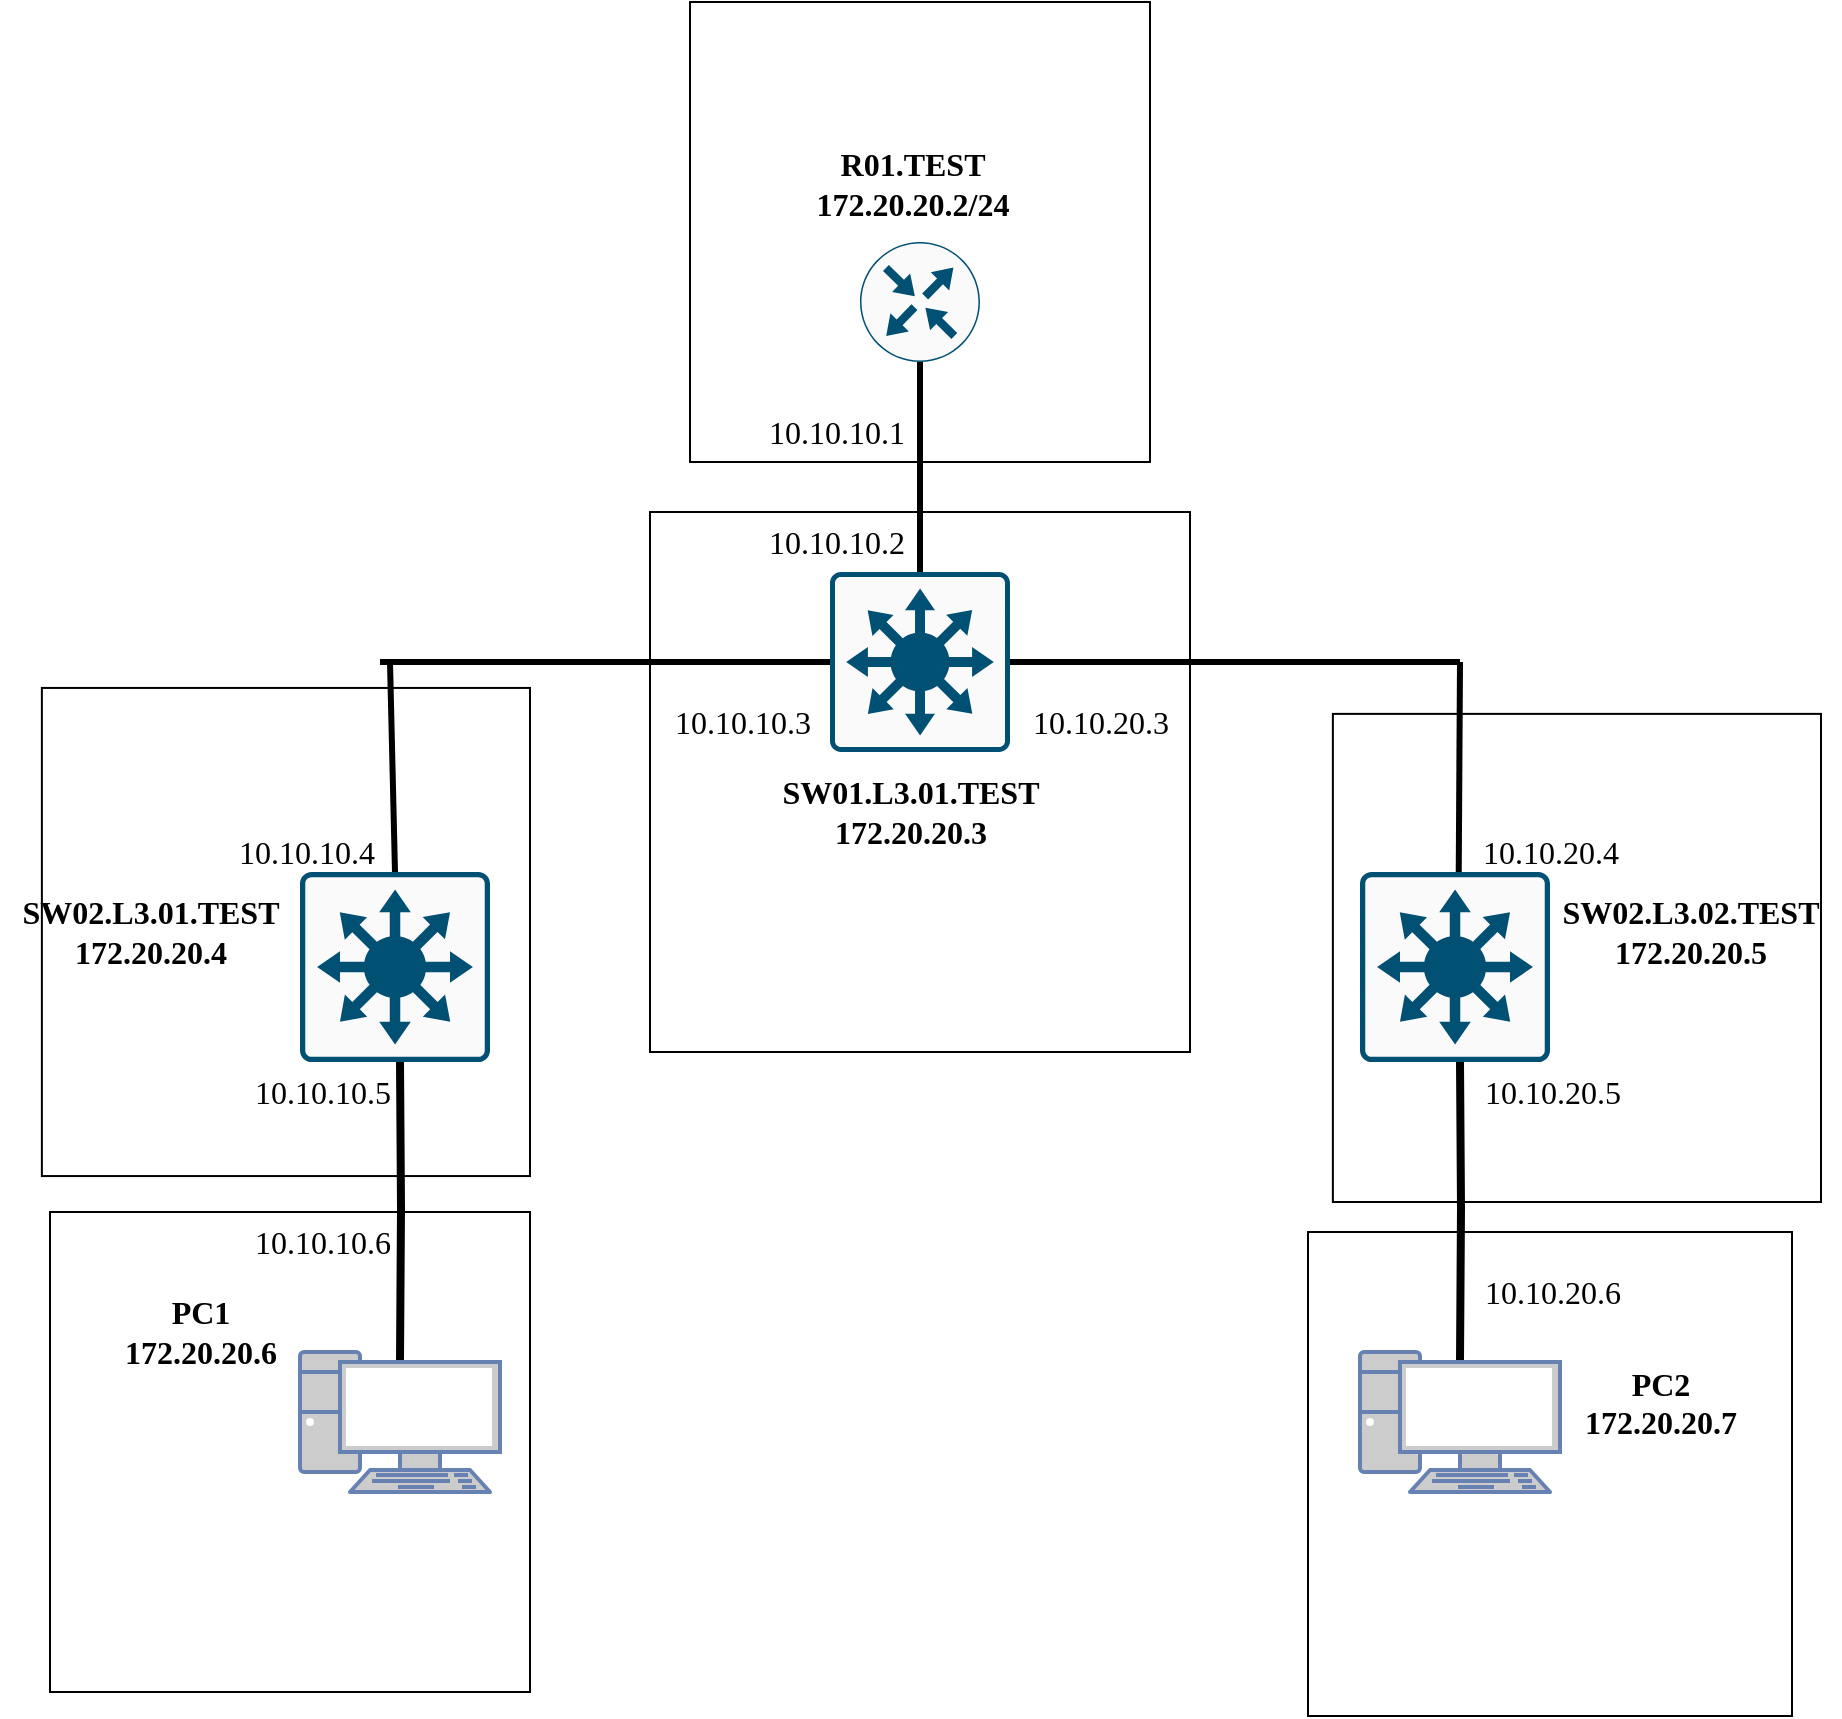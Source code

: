 <mxfile version="20.7.4" type="device"><diagram id="ezOiG9ZfMY4pRxDHTrCa" name="Страница 1"><mxGraphModel dx="1100" dy="1263" grid="1" gridSize="15" guides="1" tooltips="1" connect="1" arrows="1" fold="1" page="1" pageScale="1" pageWidth="1100" pageHeight="850" math="0" shadow="0"><root><mxCell id="0"/><mxCell id="1" parent="0"/><mxCell id="acTrbNNzWjV3uhOiuUjS-18" value="" style="whiteSpace=wrap;html=1;aspect=fixed;fontSize=16;" vertex="1" parent="1"><mxGeometry x="45" y="695" width="240" height="240" as="geometry"/></mxCell><mxCell id="acTrbNNzWjV3uhOiuUjS-17" value="" style="whiteSpace=wrap;html=1;aspect=fixed;fontSize=16;" vertex="1" parent="1"><mxGeometry x="40.94" y="432.97" width="244.06" height="244.06" as="geometry"/></mxCell><mxCell id="acTrbNNzWjV3uhOiuUjS-16" value="" style="whiteSpace=wrap;html=1;aspect=fixed;fontSize=16;" vertex="1" parent="1"><mxGeometry x="674" y="705" width="242" height="242" as="geometry"/></mxCell><mxCell id="acTrbNNzWjV3uhOiuUjS-15" value="" style="whiteSpace=wrap;html=1;aspect=fixed;fontSize=16;" vertex="1" parent="1"><mxGeometry x="686.44" y="445.94" width="244.06" height="244.06" as="geometry"/></mxCell><mxCell id="sKtWfhCsqVKvCdSUZlX8-5" value="" style="whiteSpace=wrap;html=1;aspect=fixed;fontSize=12;" parent="1" vertex="1"><mxGeometry x="345" y="345" width="270" height="270" as="geometry"/></mxCell><mxCell id="sKtWfhCsqVKvCdSUZlX8-3" value="" style="whiteSpace=wrap;html=1;aspect=fixed;" parent="1" vertex="1"><mxGeometry x="365" y="90" width="230" height="230" as="geometry"/></mxCell><mxCell id="ApPLj47sZsOjhhMH8hz7-15" style="edgeStyle=orthogonalEdgeStyle;rounded=0;orthogonalLoop=1;jettySize=auto;html=1;entryX=0.5;entryY=0.07;entryDx=0;entryDy=0;entryPerimeter=0;strokeWidth=4;endArrow=none;endFill=0;" parent="1" target="ApPLj47sZsOjhhMH8hz7-5" edge="1"><mxGeometry relative="1" as="geometry"><mxPoint x="220" y="620" as="sourcePoint"/></mxGeometry></mxCell><mxCell id="ApPLj47sZsOjhhMH8hz7-14" style="edgeStyle=orthogonalEdgeStyle;rounded=0;orthogonalLoop=1;jettySize=auto;html=1;entryX=0.5;entryY=0.07;entryDx=0;entryDy=0;entryPerimeter=0;strokeWidth=4;endArrow=none;endFill=0;" parent="1" target="ApPLj47sZsOjhhMH8hz7-6" edge="1"><mxGeometry relative="1" as="geometry"><mxPoint x="750" y="620" as="sourcePoint"/></mxGeometry></mxCell><mxCell id="ApPLj47sZsOjhhMH8hz7-5" value="" style="fontColor=#0066CC;verticalAlign=top;verticalLabelPosition=bottom;labelPosition=center;align=center;html=1;outlineConnect=0;fillColor=#CCCCCC;strokeColor=#6881B3;gradientColor=none;gradientDirection=north;strokeWidth=2;shape=mxgraph.networks.pc;" parent="1" vertex="1"><mxGeometry x="170" y="765" width="100" height="70" as="geometry"/></mxCell><mxCell id="ApPLj47sZsOjhhMH8hz7-6" value="" style="fontColor=#0066CC;verticalAlign=top;verticalLabelPosition=bottom;labelPosition=center;align=center;html=1;outlineConnect=0;fillColor=#CCCCCC;strokeColor=#6881B3;gradientColor=none;gradientDirection=north;strokeWidth=2;shape=mxgraph.networks.pc;" parent="1" vertex="1"><mxGeometry x="700" y="765" width="100" height="70" as="geometry"/></mxCell><mxCell id="ApPLj47sZsOjhhMH8hz7-17" value="&lt;font face=&quot;Times New Roman&quot; style=&quot;&quot;&gt;&lt;b style=&quot;font-size: 16px;&quot;&gt;&lt;font style=&quot;font-size: 16px;&quot;&gt;R01.TEST&lt;br&gt;172.20.20.2/24&lt;/font&gt;&lt;br&gt;&lt;/b&gt;&lt;/font&gt;" style="text;html=1;align=center;verticalAlign=middle;resizable=0;points=[];autosize=1;strokeColor=none;fillColor=none;" parent="1" vertex="1"><mxGeometry x="416" y="151" width="120" height="60" as="geometry"/></mxCell><mxCell id="ApPLj47sZsOjhhMH8hz7-18" value="&lt;b&gt;SW01.L3.01.TEST&lt;br&gt;172.20.20.3&lt;br&gt;&lt;/b&gt;" style="text;html=1;align=center;verticalAlign=middle;resizable=0;points=[];autosize=1;strokeColor=none;fillColor=none;fontSize=16;fontFamily=Times New Roman;" parent="1" vertex="1"><mxGeometry x="400" y="470" width="150" height="50" as="geometry"/></mxCell><mxCell id="ApPLj47sZsOjhhMH8hz7-19" value="&lt;b&gt;SW02.L3.02.TEST&lt;br&gt;172.20.20.5&lt;br&gt;&lt;/b&gt;" style="text;html=1;align=center;verticalAlign=middle;resizable=0;points=[];autosize=1;strokeColor=none;fillColor=none;fontSize=16;fontFamily=Times New Roman;" parent="1" vertex="1"><mxGeometry x="790" y="530" width="150" height="50" as="geometry"/></mxCell><mxCell id="ApPLj47sZsOjhhMH8hz7-20" value="&lt;b style=&quot;border-color: var(--border-color);&quot;&gt;SW02.L3.01.TEST&lt;br&gt;172.20.20.4&lt;br&gt;&lt;/b&gt;" style="text;html=1;align=center;verticalAlign=middle;resizable=0;points=[];autosize=1;strokeColor=none;fillColor=none;fontSize=16;fontFamily=Times New Roman;" parent="1" vertex="1"><mxGeometry x="20" y="530" width="150" height="50" as="geometry"/></mxCell><mxCell id="ApPLj47sZsOjhhMH8hz7-21" value="&lt;b&gt;PC2&lt;br&gt;172.20.20.7&lt;br&gt;&lt;br&gt;&lt;/b&gt;" style="text;html=1;align=center;verticalAlign=middle;resizable=0;points=[];autosize=1;strokeColor=none;fillColor=none;fontSize=16;fontFamily=Times New Roman;" parent="1" vertex="1"><mxGeometry x="800" y="765" width="100" height="70" as="geometry"/></mxCell><mxCell id="ApPLj47sZsOjhhMH8hz7-22" value="&lt;b style=&quot;border-color: var(--border-color);&quot;&gt;PC1&lt;br&gt;172.20.20.6&lt;br&gt;&lt;/b&gt;" style="text;html=1;align=center;verticalAlign=middle;resizable=0;points=[];autosize=1;strokeColor=none;fillColor=none;fontSize=16;fontFamily=Times New Roman;" parent="1" vertex="1"><mxGeometry x="70" y="730" width="100" height="50" as="geometry"/></mxCell><mxCell id="acTrbNNzWjV3uhOiuUjS-3" style="rounded=0;orthogonalLoop=1;jettySize=auto;html=1;exitX=0.5;exitY=1;exitDx=0;exitDy=0;exitPerimeter=0;entryX=0.5;entryY=0;entryDx=0;entryDy=0;entryPerimeter=0;fontSize=12;endSize=8;endArrow=none;endFill=0;startSize=8;jumpSize=13;strokeWidth=3;" edge="1" parent="1" source="ApPLj47sZsOjhhMH8hz7-23" target="ApPLj47sZsOjhhMH8hz7-24"><mxGeometry relative="1" as="geometry"/></mxCell><mxCell id="ApPLj47sZsOjhhMH8hz7-23" value="" style="sketch=0;points=[[0.5,0,0],[1,0.5,0],[0.5,1,0],[0,0.5,0],[0.145,0.145,0],[0.856,0.145,0],[0.855,0.856,0],[0.145,0.855,0]];verticalLabelPosition=bottom;html=1;verticalAlign=top;aspect=fixed;align=center;pointerEvents=1;shape=mxgraph.cisco19.rect;prIcon=router;fillColor=#FAFAFA;strokeColor=#005073;fontFamily=Times New Roman;fontSize=16;" parent="1" vertex="1"><mxGeometry x="450" y="210" width="60" height="60" as="geometry"/></mxCell><mxCell id="acTrbNNzWjV3uhOiuUjS-7" style="edgeStyle=none;rounded=0;jumpSize=13;orthogonalLoop=1;jettySize=auto;html=1;strokeWidth=3;fontSize=16;endArrow=none;endFill=0;startSize=8;endSize=8;" edge="1" parent="1" source="ApPLj47sZsOjhhMH8hz7-24"><mxGeometry relative="1" as="geometry"><mxPoint x="750" y="420" as="targetPoint"/></mxGeometry></mxCell><mxCell id="acTrbNNzWjV3uhOiuUjS-12" style="edgeStyle=none;rounded=0;jumpSize=13;orthogonalLoop=1;jettySize=auto;html=1;strokeWidth=3;fontSize=16;endArrow=none;endFill=0;startSize=8;endSize=8;" edge="1" parent="1" source="ApPLj47sZsOjhhMH8hz7-24"><mxGeometry relative="1" as="geometry"><mxPoint x="210" y="420" as="targetPoint"/></mxGeometry></mxCell><mxCell id="ApPLj47sZsOjhhMH8hz7-24" value="" style="sketch=0;points=[[0.015,0.015,0],[0.985,0.015,0],[0.985,0.985,0],[0.015,0.985,0],[0.25,0,0],[0.5,0,0],[0.75,0,0],[1,0.25,0],[1,0.5,0],[1,0.75,0],[0.75,1,0],[0.5,1,0],[0.25,1,0],[0,0.75,0],[0,0.5,0],[0,0.25,0]];verticalLabelPosition=bottom;html=1;verticalAlign=top;aspect=fixed;align=center;pointerEvents=1;shape=mxgraph.cisco19.rect;prIcon=l3_switch;fillColor=#FAFAFA;strokeColor=#005073;fontFamily=Times New Roman;fontSize=16;" parent="1" vertex="1"><mxGeometry x="435" y="375" width="90" height="90" as="geometry"/></mxCell><mxCell id="acTrbNNzWjV3uhOiuUjS-11" style="edgeStyle=none;rounded=0;jumpSize=13;orthogonalLoop=1;jettySize=auto;html=1;exitX=0.5;exitY=0;exitDx=0;exitDy=0;exitPerimeter=0;strokeWidth=3;fontSize=16;endArrow=none;endFill=0;startSize=8;endSize=8;" edge="1" parent="1" source="ApPLj47sZsOjhhMH8hz7-25"><mxGeometry relative="1" as="geometry"><mxPoint x="215" y="420" as="targetPoint"/></mxGeometry></mxCell><mxCell id="ApPLj47sZsOjhhMH8hz7-25" value="" style="sketch=0;points=[[0.015,0.015,0],[0.985,0.015,0],[0.985,0.985,0],[0.015,0.985,0],[0.25,0,0],[0.5,0,0],[0.75,0,0],[1,0.25,0],[1,0.5,0],[1,0.75,0],[0.75,1,0],[0.5,1,0],[0.25,1,0],[0,0.75,0],[0,0.5,0],[0,0.25,0]];verticalLabelPosition=bottom;html=1;verticalAlign=top;aspect=fixed;align=center;pointerEvents=1;shape=mxgraph.cisco19.rect;prIcon=l3_switch;fillColor=#FAFAFA;strokeColor=#005073;fontFamily=Times New Roman;fontSize=16;" parent="1" vertex="1"><mxGeometry x="170" y="525" width="95" height="95" as="geometry"/></mxCell><mxCell id="ApPLj47sZsOjhhMH8hz7-29" value="10.10.10.2" style="text;html=1;align=center;verticalAlign=middle;resizable=0;points=[];autosize=1;strokeColor=none;fillColor=none;fontSize=16;fontFamily=Times New Roman;" parent="1" vertex="1"><mxGeometry x="392.5" y="345" width="90" height="30" as="geometry"/></mxCell><mxCell id="ApPLj47sZsOjhhMH8hz7-31" value="10.10.10.3" style="text;html=1;align=center;verticalAlign=middle;resizable=0;points=[];autosize=1;strokeColor=none;fillColor=none;fontSize=16;fontFamily=Times New Roman;" parent="1" vertex="1"><mxGeometry x="338" y="435" width="105" height="30" as="geometry"/></mxCell><mxCell id="ApPLj47sZsOjhhMH8hz7-32" value="10.10.20.3" style="text;html=1;align=center;verticalAlign=middle;resizable=0;points=[];autosize=1;strokeColor=none;fillColor=none;fontSize=16;fontFamily=Times New Roman;" parent="1" vertex="1"><mxGeometry x="525" y="435" width="90" height="30" as="geometry"/></mxCell><mxCell id="ApPLj47sZsOjhhMH8hz7-33" value="10.10.10.4" style="text;html=1;align=center;verticalAlign=middle;resizable=0;points=[];autosize=1;strokeColor=none;fillColor=none;fontSize=16;fontFamily=Times New Roman;" parent="1" vertex="1"><mxGeometry x="120" y="500" width="105" height="30" as="geometry"/></mxCell><mxCell id="ApPLj47sZsOjhhMH8hz7-34" value="10.10.20.4" style="text;html=1;align=center;verticalAlign=middle;resizable=0;points=[];autosize=1;strokeColor=none;fillColor=none;fontSize=16;fontFamily=Times New Roman;" parent="1" vertex="1"><mxGeometry x="750" y="500" width="90" height="30" as="geometry"/></mxCell><mxCell id="ApPLj47sZsOjhhMH8hz7-35" value="10.10.10.5" style="text;html=1;align=center;verticalAlign=middle;resizable=0;points=[];autosize=1;strokeColor=none;fillColor=none;fontSize=16;fontFamily=Times New Roman;" parent="1" vertex="1"><mxGeometry x="128" y="620" width="105" height="30" as="geometry"/></mxCell><mxCell id="ApPLj47sZsOjhhMH8hz7-36" value="10.10.10.6" style="text;html=1;align=center;verticalAlign=middle;resizable=0;points=[];autosize=1;strokeColor=none;fillColor=none;fontSize=16;fontFamily=Times New Roman;" parent="1" vertex="1"><mxGeometry x="128" y="695" width="105" height="30" as="geometry"/></mxCell><mxCell id="ApPLj47sZsOjhhMH8hz7-37" value="10.10.20.5" style="text;html=1;align=center;verticalAlign=middle;resizable=0;points=[];autosize=1;strokeColor=none;fillColor=none;fontSize=16;fontFamily=Times New Roman;" parent="1" vertex="1"><mxGeometry x="743" y="620" width="105" height="30" as="geometry"/></mxCell><mxCell id="ApPLj47sZsOjhhMH8hz7-38" value="10.10.20.6" style="text;html=1;align=center;verticalAlign=middle;resizable=0;points=[];autosize=1;strokeColor=none;fillColor=none;fontSize=16;fontFamily=Times New Roman;" parent="1" vertex="1"><mxGeometry x="743" y="720" width="105" height="30" as="geometry"/></mxCell><mxCell id="ApPLj47sZsOjhhMH8hz7-30" value="&lt;font style=&quot;font-size: 16px;&quot;&gt;10.10.10.1&lt;/font&gt;" style="text;html=1;align=center;verticalAlign=middle;resizable=0;points=[];autosize=1;strokeColor=none;fillColor=none;fontSize=16;fontFamily=Times New Roman;" parent="1" vertex="1"><mxGeometry x="385" y="290" width="105" height="30" as="geometry"/></mxCell><mxCell id="acTrbNNzWjV3uhOiuUjS-8" value="" style="endArrow=none;html=1;rounded=0;strokeWidth=3;fontSize=16;startSize=8;endSize=8;jumpSize=13;exitX=-0.007;exitY=0.844;exitDx=0;exitDy=0;exitPerimeter=0;" edge="1" parent="1" source="ApPLj47sZsOjhhMH8hz7-34"><mxGeometry width="50" height="50" relative="1" as="geometry"><mxPoint x="727.5" y="475" as="sourcePoint"/><mxPoint x="750" y="420" as="targetPoint"/></mxGeometry></mxCell><mxCell id="acTrbNNzWjV3uhOiuUjS-19" value="" style="sketch=0;points=[[0.015,0.015,0],[0.985,0.015,0],[0.985,0.985,0],[0.015,0.985,0],[0.25,0,0],[0.5,0,0],[0.75,0,0],[1,0.25,0],[1,0.5,0],[1,0.75,0],[0.75,1,0],[0.5,1,0],[0.25,1,0],[0,0.75,0],[0,0.5,0],[0,0.25,0]];verticalLabelPosition=bottom;html=1;verticalAlign=top;aspect=fixed;align=center;pointerEvents=1;shape=mxgraph.cisco19.rect;prIcon=l3_switch;fillColor=#FAFAFA;strokeColor=#005073;fontFamily=Times New Roman;fontSize=16;" vertex="1" parent="1"><mxGeometry x="700" y="525" width="95" height="95" as="geometry"/></mxCell></root></mxGraphModel></diagram></mxfile>